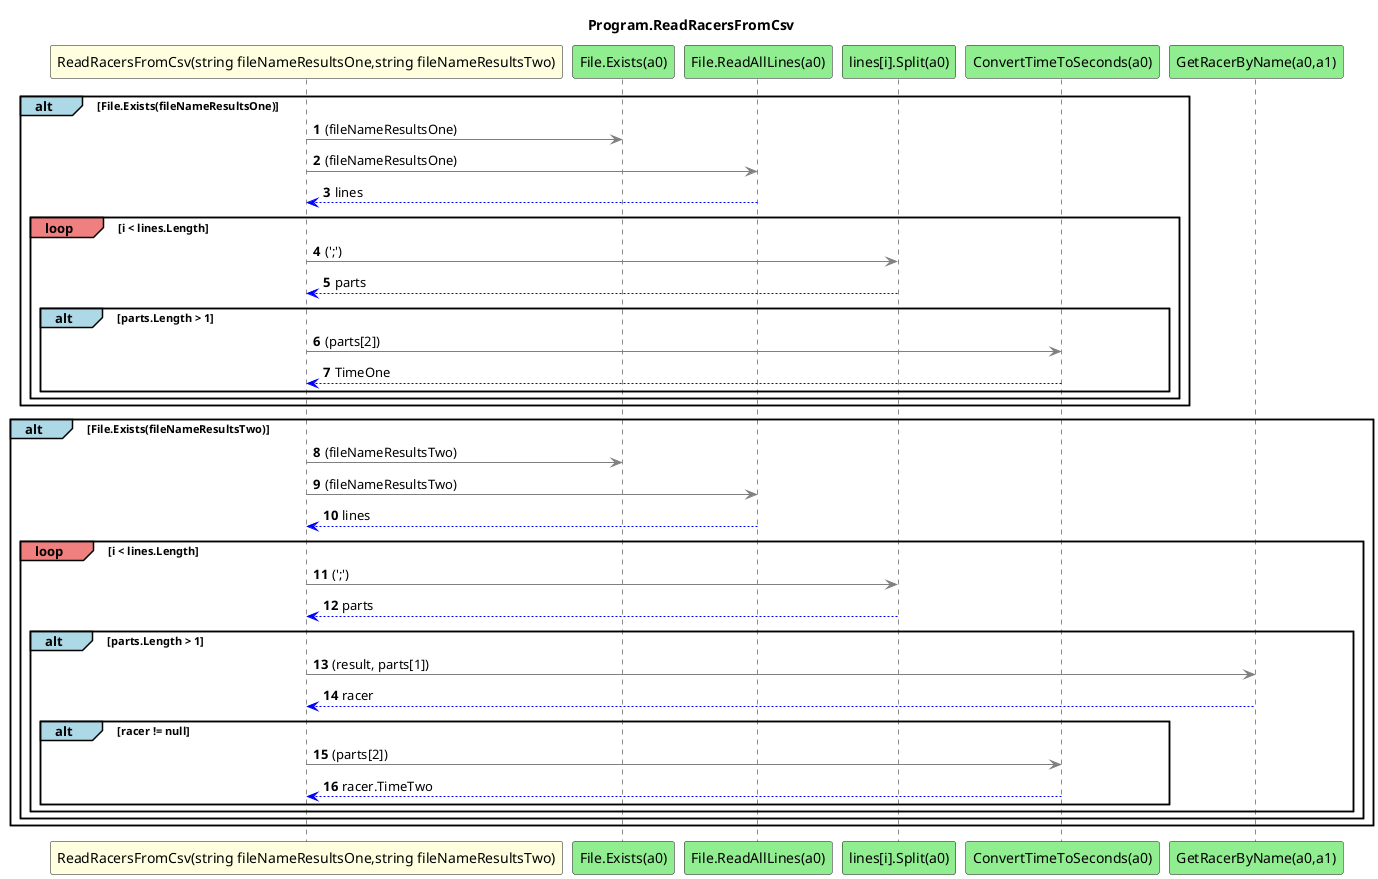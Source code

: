 @startuml Program.ReadRacersFromCsv
title Program.ReadRacersFromCsv
participant "ReadRacersFromCsv(string fileNameResultsOne,string fileNameResultsTwo)" as ReadRacersFromCsv_p0_p1 #LightYellow
participant "File.Exists(a0)" as File_Exists_a0 #LightGreen
participant "File.ReadAllLines(a0)" as File_ReadAllLines_a0 #LightGreen
participant "lines[i].Split(a0)" as lines_i_Split_a0 #LightGreen
participant "ConvertTimeToSeconds(a0)" as ConvertTimeToSeconds_a0 #LightGreen
participant "GetRacerByName(a0,a1)" as GetRacerByName_a0_a1 #LightGreen
autonumber
alt#LightBlue File.Exists(fileNameResultsOne)
    ReadRacersFromCsv_p0_p1 -[#grey]> File_Exists_a0 : (fileNameResultsOne)
    ReadRacersFromCsv_p0_p1 -[#grey]> File_ReadAllLines_a0 : (fileNameResultsOne)
    File_ReadAllLines_a0 -[#blue]-> ReadRacersFromCsv_p0_p1 : lines
    loop#LightCoral i < lines.Length
        ReadRacersFromCsv_p0_p1 -[#grey]> lines_i_Split_a0 : (';')
        lines_i_Split_a0 -[#blue]-> ReadRacersFromCsv_p0_p1 : parts
        alt#LightBlue parts.Length > 1
            ReadRacersFromCsv_p0_p1 -[#grey]> ConvertTimeToSeconds_a0 : (parts[2])
            ConvertTimeToSeconds_a0 -[#blue]-> ReadRacersFromCsv_p0_p1 : TimeOne
        end
    end
end
alt#LightBlue File.Exists(fileNameResultsTwo)
    ReadRacersFromCsv_p0_p1 -[#grey]> File_Exists_a0 : (fileNameResultsTwo)
    ReadRacersFromCsv_p0_p1 -[#grey]> File_ReadAllLines_a0 : (fileNameResultsTwo)
    File_ReadAllLines_a0 -[#blue]-> ReadRacersFromCsv_p0_p1 : lines
    loop#LightCoral i < lines.Length
        ReadRacersFromCsv_p0_p1 -[#grey]> lines_i_Split_a0 : (';')
        lines_i_Split_a0 -[#blue]-> ReadRacersFromCsv_p0_p1 : parts
        alt#LightBlue parts.Length > 1
            ReadRacersFromCsv_p0_p1 -[#grey]> GetRacerByName_a0_a1 : (result, parts[1])
            GetRacerByName_a0_a1 -[#blue]-> ReadRacersFromCsv_p0_p1 : racer
            alt#LightBlue racer != null
                ReadRacersFromCsv_p0_p1 -[#grey]> ConvertTimeToSeconds_a0 : (parts[2])
                ConvertTimeToSeconds_a0 -[#blue]-> ReadRacersFromCsv_p0_p1 : racer.TimeTwo
            end
        end
    end
end
@enduml
